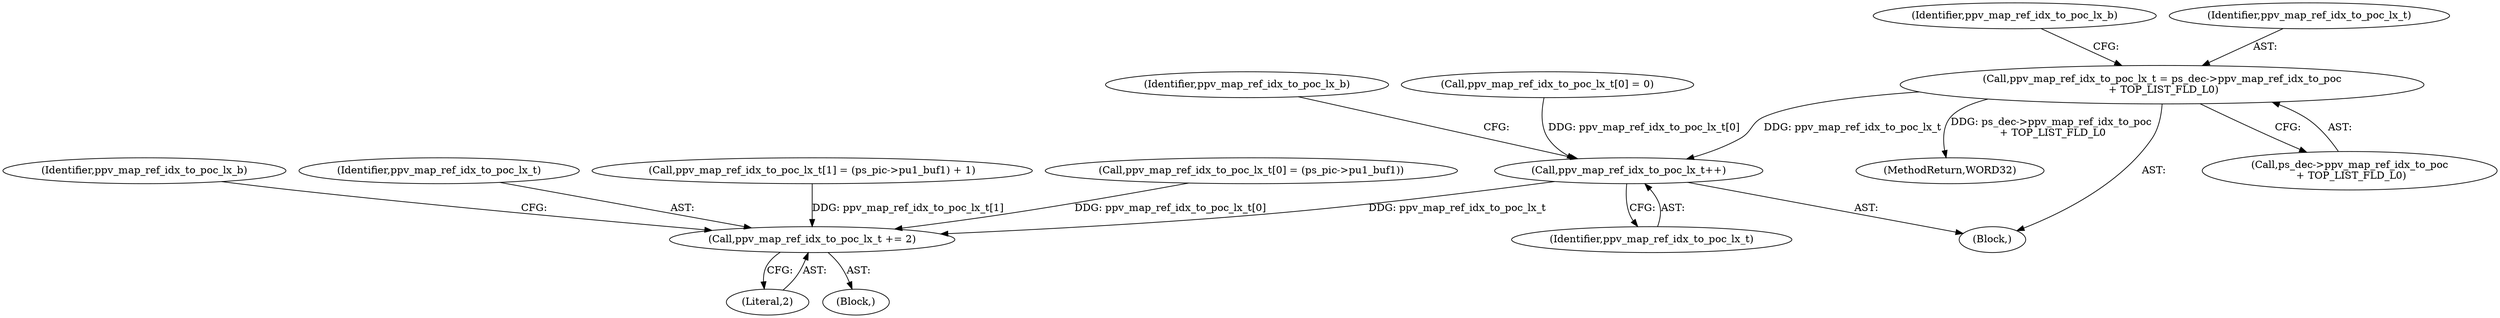 digraph "0_Android_943323f1d9d3dd5c2634deb26cbe72343ca6b3db_0@pointer" {
"1000583" [label="(Call,ppv_map_ref_idx_to_poc_lx_t = ps_dec->ppv_map_ref_idx_to_poc\n + TOP_LIST_FLD_L0)"];
"1000602" [label="(Call,ppv_map_ref_idx_to_poc_lx_t++)"];
"1000668" [label="(Call,ppv_map_ref_idx_to_poc_lx_t += 2)"];
"1000602" [label="(Call,ppv_map_ref_idx_to_poc_lx_t++)"];
"1000668" [label="(Call,ppv_map_ref_idx_to_poc_lx_t += 2)"];
"1000606" [label="(Identifier,ppv_map_ref_idx_to_poc_lx_b)"];
"1000672" [label="(Identifier,ppv_map_ref_idx_to_poc_lx_b)"];
"1000669" [label="(Identifier,ppv_map_ref_idx_to_poc_lx_t)"];
"1000591" [label="(Identifier,ppv_map_ref_idx_to_poc_lx_b)"];
"1001235" [label="(MethodReturn,WORD32)"];
"1000670" [label="(Literal,2)"];
"1000603" [label="(Identifier,ppv_map_ref_idx_to_poc_lx_t)"];
"1000597" [label="(Call,ppv_map_ref_idx_to_poc_lx_t[0] = 0)"];
"1000584" [label="(Identifier,ppv_map_ref_idx_to_poc_lx_t)"];
"1000659" [label="(Call,ppv_map_ref_idx_to_poc_lx_t[1] = (ps_pic->pu1_buf1) + 1)"];
"1000626" [label="(Block,)"];
"1000636" [label="(Call,ppv_map_ref_idx_to_poc_lx_t[0] = (ps_pic->pu1_buf1))"];
"1000583" [label="(Call,ppv_map_ref_idx_to_poc_lx_t = ps_dec->ppv_map_ref_idx_to_poc\n + TOP_LIST_FLD_L0)"];
"1000580" [label="(Block,)"];
"1000585" [label="(Call,ps_dec->ppv_map_ref_idx_to_poc\n + TOP_LIST_FLD_L0)"];
"1000583" -> "1000580"  [label="AST: "];
"1000583" -> "1000585"  [label="CFG: "];
"1000584" -> "1000583"  [label="AST: "];
"1000585" -> "1000583"  [label="AST: "];
"1000591" -> "1000583"  [label="CFG: "];
"1000583" -> "1001235"  [label="DDG: ps_dec->ppv_map_ref_idx_to_poc\n + TOP_LIST_FLD_L0"];
"1000583" -> "1000602"  [label="DDG: ppv_map_ref_idx_to_poc_lx_t"];
"1000602" -> "1000580"  [label="AST: "];
"1000602" -> "1000603"  [label="CFG: "];
"1000603" -> "1000602"  [label="AST: "];
"1000606" -> "1000602"  [label="CFG: "];
"1000597" -> "1000602"  [label="DDG: ppv_map_ref_idx_to_poc_lx_t[0]"];
"1000602" -> "1000668"  [label="DDG: ppv_map_ref_idx_to_poc_lx_t"];
"1000668" -> "1000626"  [label="AST: "];
"1000668" -> "1000670"  [label="CFG: "];
"1000669" -> "1000668"  [label="AST: "];
"1000670" -> "1000668"  [label="AST: "];
"1000672" -> "1000668"  [label="CFG: "];
"1000659" -> "1000668"  [label="DDG: ppv_map_ref_idx_to_poc_lx_t[1]"];
"1000636" -> "1000668"  [label="DDG: ppv_map_ref_idx_to_poc_lx_t[0]"];
}
